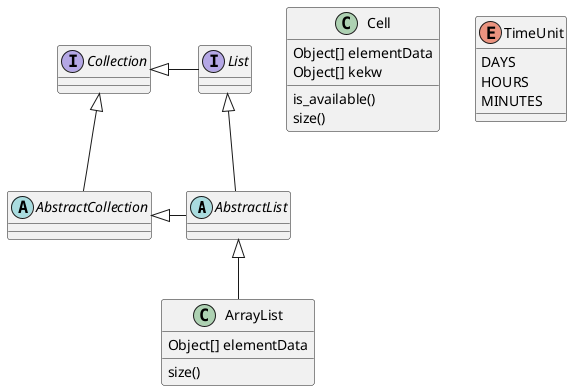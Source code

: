 @startuml

abstract class AbstractList
abstract AbstractCollection
interface List
interface Collection

List <|-- AbstractList
Collection <|-- AbstractCollection

Collection <|- List
AbstractCollection <|- AbstractList
AbstractList <|-- ArrayList

class ArrayList {
Object[] elementData
size()
}

class Cell {
Object[] elementData
Object[] kekw
is_available()
size()
}

enum TimeUnit {
DAYS
HOURS
MINUTES
}

@enduml